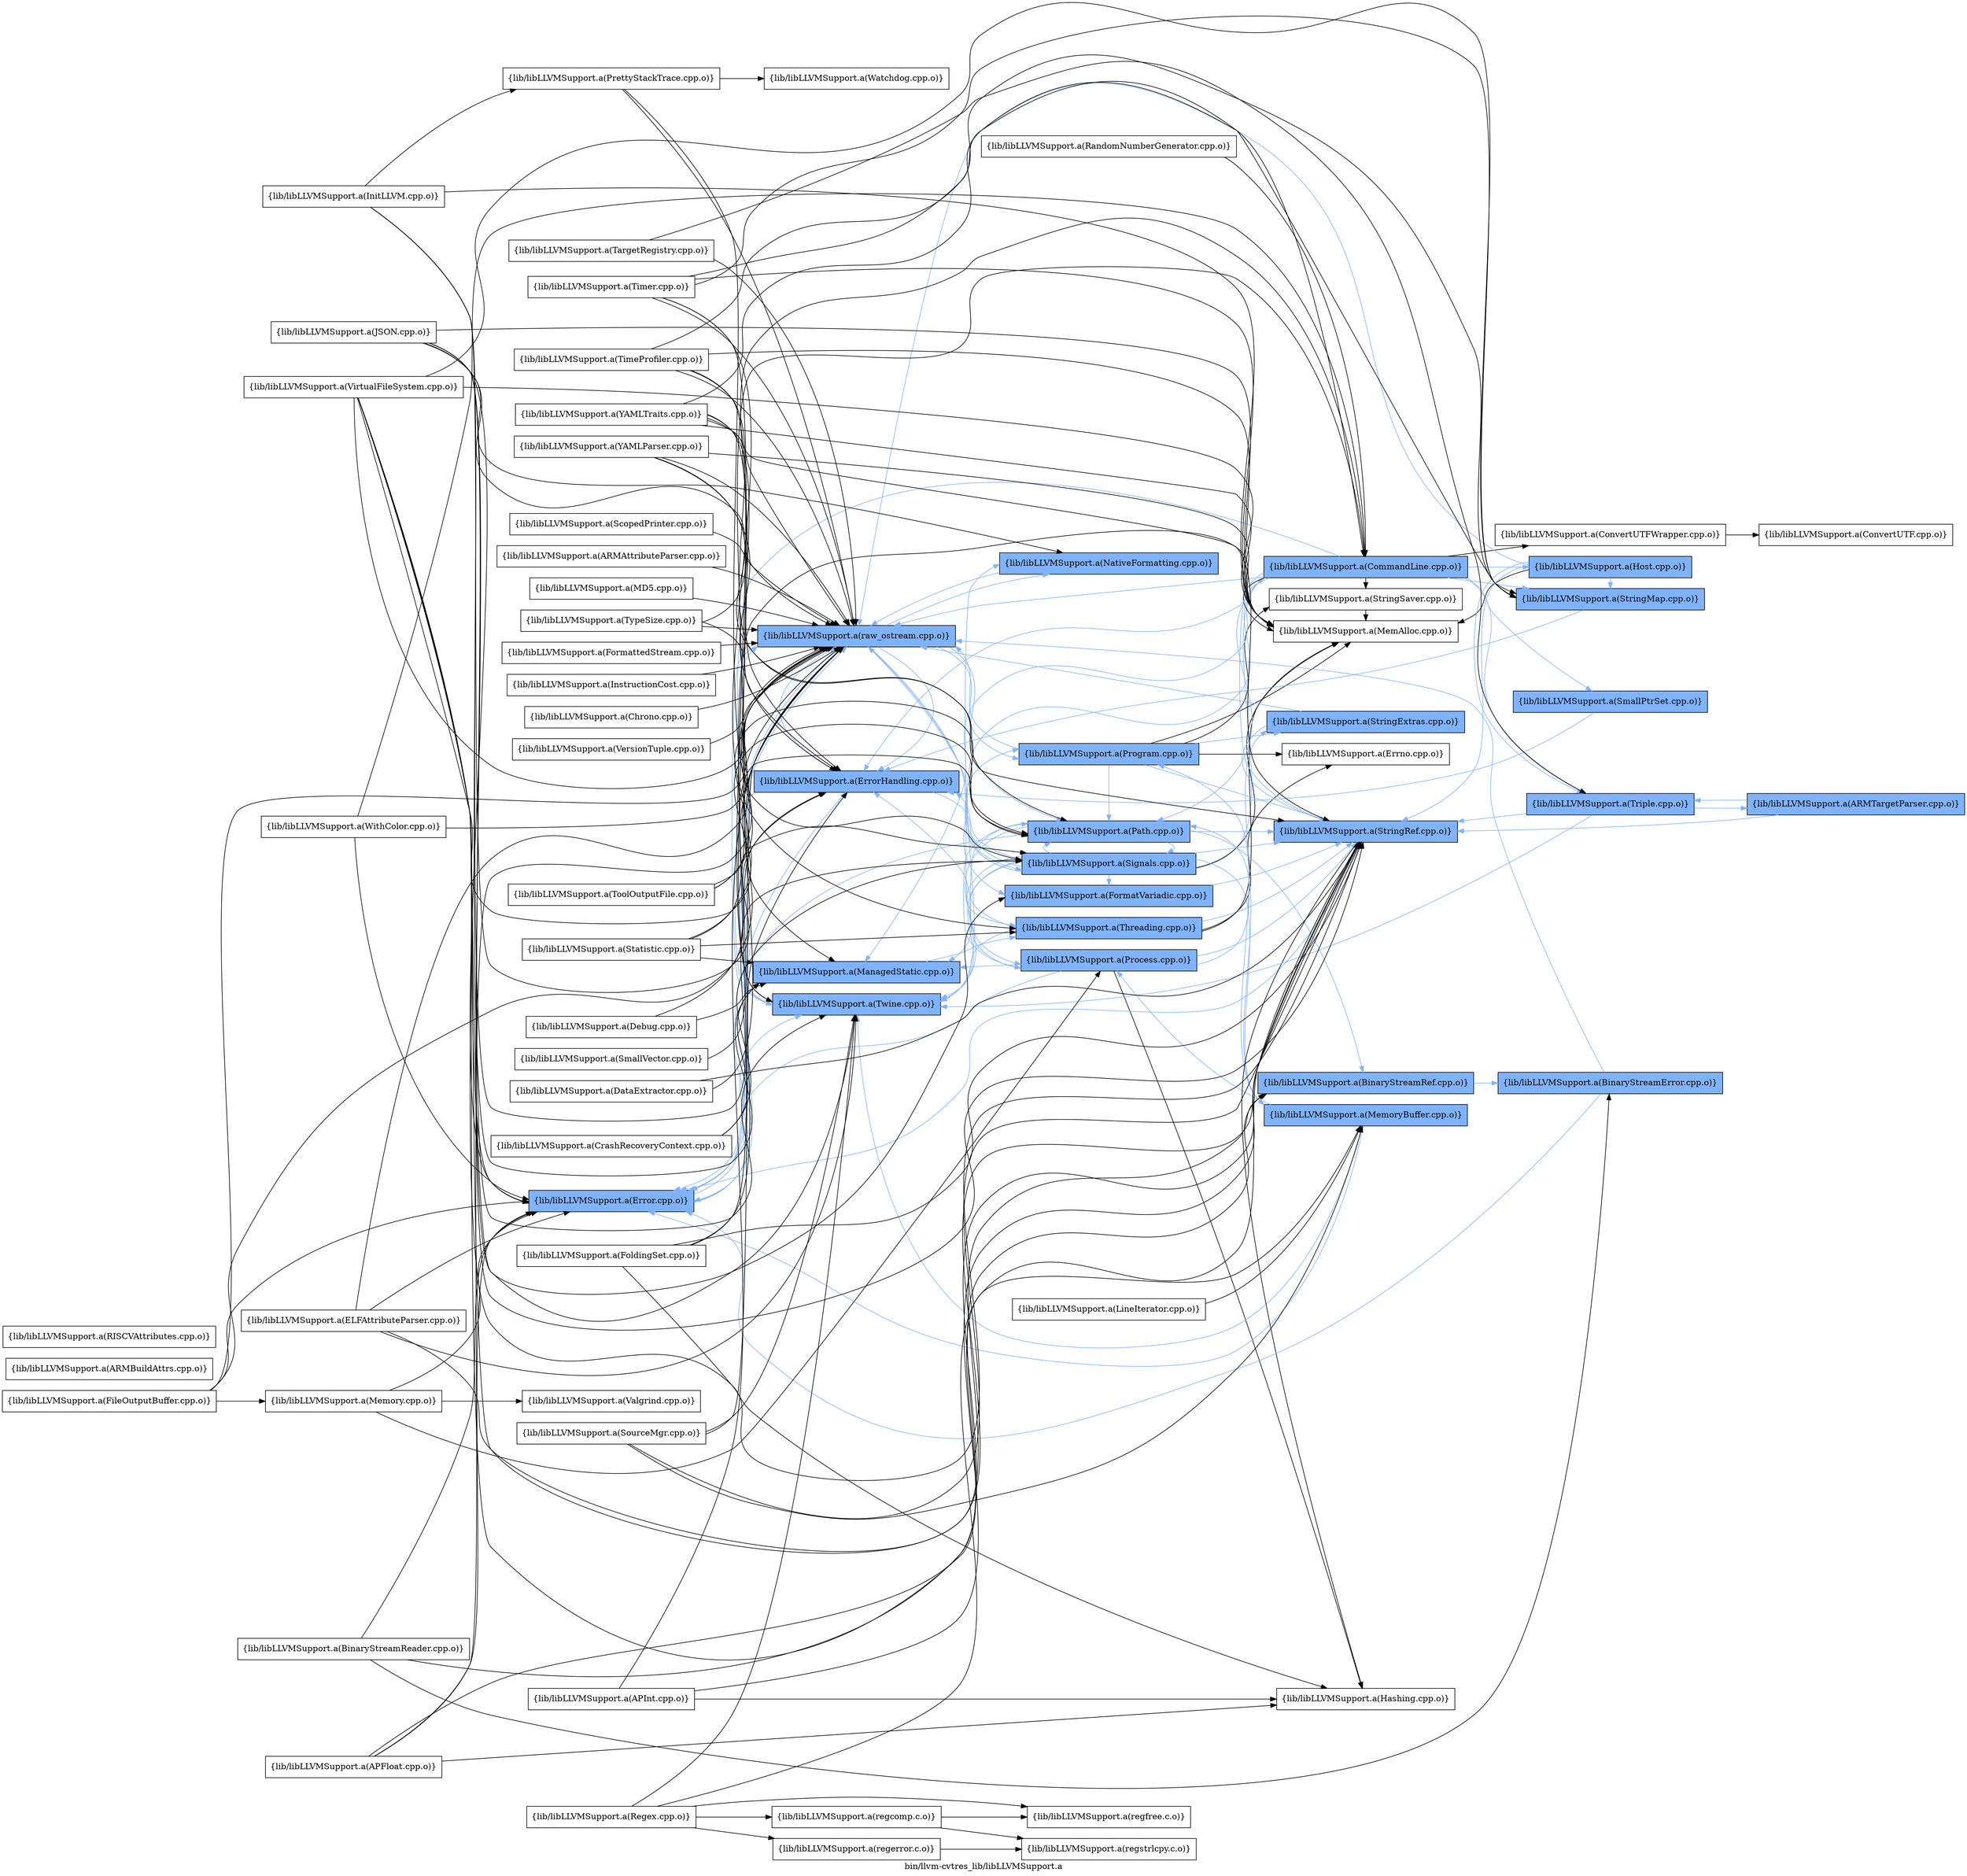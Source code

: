 digraph "bin/llvm-cvtres_lib/libLLVMSupport.a" {
	label="bin/llvm-cvtres_lib/libLLVMSupport.a";
	rankdir=LR;
	{ rank=same; Node0x5557162ad3a8;  }
	{ rank=same; Node0x5557162ad7b8; Node0x5557162afb08; Node0x5557162b3208; Node0x5557162b0e68;  }
	{ rank=same; Node0x5557162ab648; Node0x5557162aa978; Node0x5557162af658; Node0x5557162aa2e8; Node0x5557162afbf8; Node0x5557162b3cf8; Node0x5557162b2bc8;  }
	{ rank=same; Node0x5557162b0b98; Node0x5557162b0c88; Node0x5557162b1408; Node0x5557162af888; Node0x5557162b2498; Node0x5557162b08c8; Node0x5557162ac318; Node0x5557162b3b18; Node0x5557162b1458;  }
	{ rank=same; Node0x5557162adb78; Node0x5557162b1a98; Node0x5557162b0788; Node0x5557162abc38; Node0x5557162af6a8; Node0x5557162af9c8;  }
	{ rank=same; Node0x5557162ad3a8;  }
	{ rank=same; Node0x5557162ad7b8; Node0x5557162afb08; Node0x5557162b3208; Node0x5557162b0e68;  }
	{ rank=same; Node0x5557162ab648; Node0x5557162aa978; Node0x5557162af658; Node0x5557162aa2e8; Node0x5557162afbf8; Node0x5557162b3cf8; Node0x5557162b2bc8;  }
	{ rank=same; Node0x5557162b0b98; Node0x5557162b0c88; Node0x5557162b1408; Node0x5557162af888; Node0x5557162b2498; Node0x5557162b08c8; Node0x5557162ac318; Node0x5557162b3b18; Node0x5557162b1458;  }
	{ rank=same; Node0x5557162adb78; Node0x5557162b1a98; Node0x5557162b0788; Node0x5557162abc38; Node0x5557162af6a8; Node0x5557162af9c8;  }

	Node0x5557162ad3a8 [shape=record,shape=box,group=1,style=filled,fillcolor="0.600000 0.5 1",label="{lib/libLLVMSupport.a(Error.cpp.o)}"];
	Node0x5557162ad3a8 -> Node0x5557162ad7b8[color="0.600000 0.5 1"];
	Node0x5557162ad3a8 -> Node0x5557162afb08[color="0.600000 0.5 1"];
	Node0x5557162ad3a8 -> Node0x5557162b3208[color="0.600000 0.5 1"];
	Node0x5557162ad3a8 -> Node0x5557162b0e68[color="0.600000 0.5 1"];
	Node0x5557162ae6b8 [shape=record,shape=box,group=0,label="{lib/libLLVMSupport.a(FileOutputBuffer.cpp.o)}"];
	Node0x5557162ae6b8 -> Node0x5557162ad3a8;
	Node0x5557162ae6b8 -> Node0x5557162b0e68;
	Node0x5557162ae6b8 -> Node0x5557162af3d8;
	Node0x5557162ae6b8 -> Node0x5557162afbf8;
	Node0x5557162af388 [shape=record,shape=box,group=0,label="{lib/libLLVMSupport.a(InitLLVM.cpp.o)}"];
	Node0x5557162af388 -> Node0x5557162ad7b8;
	Node0x5557162af388 -> Node0x5557162afb08;
	Node0x5557162af388 -> Node0x5557162b0c88;
	Node0x5557162af388 -> Node0x5557162aaa68;
	Node0x5557162af388 -> Node0x5557162ab648;
	Node0x5557162b0c88 [shape=record,shape=box,group=0,label="{lib/libLLVMSupport.a(MemAlloc.cpp.o)}"];
	Node0x5557162b1408 [shape=record,shape=box,group=1,style=filled,fillcolor="0.600000 0.5 1",label="{lib/libLLVMSupport.a(MemoryBuffer.cpp.o)}"];
	Node0x5557162b1408 -> Node0x5557162ad3a8[color="0.600000 0.5 1"];
	Node0x5557162b1408 -> Node0x5557162b3208[color="0.600000 0.5 1"];
	Node0x5557162b1408 -> Node0x5557162afbf8[color="0.600000 0.5 1"];
	Node0x5557162b1408 -> Node0x5557162b3cf8[color="0.600000 0.5 1"];
	Node0x5557162b1408 -> Node0x5557162b2bc8[color="0.600000 0.5 1"];
	Node0x5557162b36b8 [shape=record,shape=box,group=0,label="{lib/libLLVMSupport.a(ScopedPrinter.cpp.o)}"];
	Node0x5557162b36b8 -> Node0x5557162b0e68;
	Node0x5557162af888 [shape=record,shape=box,group=1,style=filled,fillcolor="0.600000 0.5 1",label="{lib/libLLVMSupport.a(StringRef.cpp.o)}"];
	Node0x5557162af888 -> Node0x5557162ad3a8[color="0.600000 0.5 1"];
	Node0x5557162af888 -> Node0x5557162ac318;
	Node0x5557162b3208 [shape=record,shape=box,group=1,style=filled,fillcolor="0.600000 0.5 1",label="{lib/libLLVMSupport.a(Twine.cpp.o)}"];
	Node0x5557162b3208 -> Node0x5557162b0e68[color="0.600000 0.5 1"];
	Node0x5557162b0e68 [shape=record,shape=box,group=1,style=filled,fillcolor="0.600000 0.5 1",label="{lib/libLLVMSupport.a(raw_ostream.cpp.o)}"];
	Node0x5557162b0e68 -> Node0x5557162ad3a8[color="0.600000 0.5 1"];
	Node0x5557162b0e68 -> Node0x5557162ad7b8[color="0.600000 0.5 1"];
	Node0x5557162b0e68 -> Node0x5557162af658[color="0.600000 0.5 1"];
	Node0x5557162b0e68 -> Node0x5557162aa2e8[color="0.600000 0.5 1"];
	Node0x5557162b0e68 -> Node0x5557162b3208[color="0.600000 0.5 1"];
	Node0x5557162b0e68 -> Node0x5557162afbf8[color="0.600000 0.5 1"];
	Node0x5557162b0e68 -> Node0x5557162b3cf8[color="0.600000 0.5 1"];
	Node0x5557162b0e68 -> Node0x5557162b2bc8[color="0.600000 0.5 1"];
	Node0x5557162afbf8 [shape=record,shape=box,group=1,style=filled,fillcolor="0.600000 0.5 1",label="{lib/libLLVMSupport.a(Path.cpp.o)}"];
	Node0x5557162afbf8 -> Node0x5557162b08c8[color="0.600000 0.5 1"];
	Node0x5557162afbf8 -> Node0x5557162ad3a8[color="0.600000 0.5 1"];
	Node0x5557162afbf8 -> Node0x5557162af888[color="0.600000 0.5 1"];
	Node0x5557162afbf8 -> Node0x5557162b3208[color="0.600000 0.5 1"];
	Node0x5557162afbf8 -> Node0x5557162b3cf8[color="0.600000 0.5 1"];
	Node0x5557162afbf8 -> Node0x5557162ab648[color="0.600000 0.5 1"];
	Node0x5557162af9c8 [shape=record,shape=box,group=1,style=filled,fillcolor="0.600000 0.5 1",label="{lib/libLLVMSupport.a(BinaryStreamError.cpp.o)}"];
	Node0x5557162af9c8 -> Node0x5557162ad3a8[color="0.600000 0.5 1"];
	Node0x5557162af9c8 -> Node0x5557162b0e68[color="0.600000 0.5 1"];
	Node0x5557162b1048 [shape=record,shape=box,group=0,label="{lib/libLLVMSupport.a(BinaryStreamReader.cpp.o)}"];
	Node0x5557162b1048 -> Node0x5557162af9c8;
	Node0x5557162b1048 -> Node0x5557162b08c8;
	Node0x5557162b1048 -> Node0x5557162ad3a8;
	Node0x5557162b08c8 [shape=record,shape=box,group=1,style=filled,fillcolor="0.600000 0.5 1",label="{lib/libLLVMSupport.a(BinaryStreamRef.cpp.o)}"];
	Node0x5557162b08c8 -> Node0x5557162af9c8[color="0.600000 0.5 1"];
	Node0x5557162adb78 [shape=record,shape=box,group=0,label="{lib/libLLVMSupport.a(ConvertUTFWrapper.cpp.o)}"];
	Node0x5557162adb78 -> Node0x5557162ace58;
	Node0x5557162af658 [shape=record,shape=box,group=1,style=filled,fillcolor="0.600000 0.5 1",label="{lib/libLLVMSupport.a(FormatVariadic.cpp.o)}"];
	Node0x5557162af658 -> Node0x5557162af888[color="0.600000 0.5 1"];
	Node0x5557162aa2e8 [shape=record,shape=box,group=1,style=filled,fillcolor="0.600000 0.5 1",label="{lib/libLLVMSupport.a(NativeFormatting.cpp.o)}"];
	Node0x5557162aa2e8 -> Node0x5557162b0e68[color="0.600000 0.5 1"];
	Node0x5557162afb08 [shape=record,shape=box,group=1,style=filled,fillcolor="0.600000 0.5 1",label="{lib/libLLVMSupport.a(ManagedStatic.cpp.o)}"];
	Node0x5557162afb08 -> Node0x5557162aa978[color="0.600000 0.5 1"];
	Node0x5557162abc38 [shape=record,shape=box,group=1,style=filled,fillcolor="0.600000 0.5 1",label="{lib/libLLVMSupport.a(Triple.cpp.o)}"];
	Node0x5557162abc38 -> Node0x5557162af888[color="0.600000 0.5 1"];
	Node0x5557162abc38 -> Node0x5557162ab508[color="0.600000 0.5 1"];
	Node0x5557162abc38 -> Node0x5557162b3208[color="0.600000 0.5 1"];
	Node0x5557162ad7b8 [shape=record,shape=box,group=1,style=filled,fillcolor="0.600000 0.5 1",label="{lib/libLLVMSupport.a(ErrorHandling.cpp.o)}"];
	Node0x5557162ad7b8 -> Node0x5557162b3208[color="0.600000 0.5 1"];
	Node0x5557162ad7b8 -> Node0x5557162b0e68[color="0.600000 0.5 1"];
	Node0x5557162ad7b8 -> Node0x5557162ab648[color="0.600000 0.5 1"];
	Node0x5557162af6a8 [shape=record,shape=box,group=1,style=filled,fillcolor="0.600000 0.5 1",label="{lib/libLLVMSupport.a(Host.cpp.o)}"];
	Node0x5557162af6a8 -> Node0x5557162b0c88;
	Node0x5557162af6a8 -> Node0x5557162b0788[color="0.600000 0.5 1"];
	Node0x5557162af6a8 -> Node0x5557162af888[color="0.600000 0.5 1"];
	Node0x5557162af6a8 -> Node0x5557162abc38[color="0.600000 0.5 1"];
	Node0x5557162af6a8 -> Node0x5557162b0e68[color="0.600000 0.5 1"];
	Node0x5557162afc98 [shape=record,shape=box,group=0,label="{lib/libLLVMSupport.a(ARMBuildAttrs.cpp.o)}"];
	Node0x5557162b32a8 [shape=record,shape=box,group=0,label="{lib/libLLVMSupport.a(RISCVAttributes.cpp.o)}"];
	Node0x5557162b0788 [shape=record,shape=box,group=1,style=filled,fillcolor="0.600000 0.5 1",label="{lib/libLLVMSupport.a(StringMap.cpp.o)}"];
	Node0x5557162b0788 -> Node0x5557162ad7b8[color="0.600000 0.5 1"];
	Node0x5557162b1a98 [shape=record,shape=box,group=1,style=filled,fillcolor="0.600000 0.5 1",label="{lib/libLLVMSupport.a(SmallPtrSet.cpp.o)}"];
	Node0x5557162b1a98 -> Node0x5557162ad7b8[color="0.600000 0.5 1"];
	Node0x5557162b1458 [shape=record,shape=box,group=0,label="{lib/libLLVMSupport.a(StringSaver.cpp.o)}"];
	Node0x5557162b1458 -> Node0x5557162b0c88;
	Node0x5557162b0148 [shape=record,shape=box,group=0,label="{lib/libLLVMSupport.a(ARMAttributeParser.cpp.o)}"];
	Node0x5557162b0148 -> Node0x5557162b0e68;
	Node0x5557162b0b98 [shape=record,shape=box,group=1,style=filled,fillcolor="0.600000 0.5 1",label="{lib/libLLVMSupport.a(CommandLine.cpp.o)}"];
	Node0x5557162b0b98 -> Node0x5557162adb78;
	Node0x5557162b0b98 -> Node0x5557162ad3a8[color="0.600000 0.5 1"];
	Node0x5557162b0b98 -> Node0x5557162ad7b8[color="0.600000 0.5 1"];
	Node0x5557162b0b98 -> Node0x5557162afb08[color="0.600000 0.5 1"];
	Node0x5557162b0b98 -> Node0x5557162b0c88;
	Node0x5557162b0b98 -> Node0x5557162b1a98[color="0.600000 0.5 1"];
	Node0x5557162b0b98 -> Node0x5557162b0788[color="0.600000 0.5 1"];
	Node0x5557162b0b98 -> Node0x5557162b1458;
	Node0x5557162b0b98 -> Node0x5557162af888[color="0.600000 0.5 1"];
	Node0x5557162b0b98 -> Node0x5557162abc38[color="0.600000 0.5 1"];
	Node0x5557162b0b98 -> Node0x5557162b3208[color="0.600000 0.5 1"];
	Node0x5557162b0b98 -> Node0x5557162b0e68[color="0.600000 0.5 1"];
	Node0x5557162b0b98 -> Node0x5557162af6a8[color="0.600000 0.5 1"];
	Node0x5557162b0b98 -> Node0x5557162afbf8[color="0.600000 0.5 1"];
	Node0x5557162ace58 [shape=record,shape=box,group=0,label="{lib/libLLVMSupport.a(ConvertUTF.cpp.o)}"];
	Node0x5557162acc28 [shape=record,shape=box,group=0,label="{lib/libLLVMSupport.a(DataExtractor.cpp.o)}"];
	Node0x5557162acc28 -> Node0x5557162af888;
	Node0x5557162acc28 -> Node0x5557162b0e68;
	Node0x5557162ac368 [shape=record,shape=box,group=0,label="{lib/libLLVMSupport.a(ELFAttributeParser.cpp.o)}"];
	Node0x5557162ac368 -> Node0x5557162ad3a8;
	Node0x5557162ac368 -> Node0x5557162af888;
	Node0x5557162ac368 -> Node0x5557162b3208;
	Node0x5557162ac368 -> Node0x5557162b0e68;
	Node0x5557162ab648 [shape=record,shape=box,group=1,style=filled,fillcolor="0.600000 0.5 1",label="{lib/libLLVMSupport.a(Signals.cpp.o)}"];
	Node0x5557162ab648 -> Node0x5557162b0b98[color="0.600000 0.5 1"];
	Node0x5557162ab648 -> Node0x5557162ad7b8[color="0.600000 0.5 1"];
	Node0x5557162ab648 -> Node0x5557162af658[color="0.600000 0.5 1"];
	Node0x5557162ab648 -> Node0x5557162afb08[color="0.600000 0.5 1"];
	Node0x5557162ab648 -> Node0x5557162b0c88;
	Node0x5557162ab648 -> Node0x5557162b1408[color="0.600000 0.5 1"];
	Node0x5557162ab648 -> Node0x5557162aa2e8[color="0.600000 0.5 1"];
	Node0x5557162ab648 -> Node0x5557162af888[color="0.600000 0.5 1"];
	Node0x5557162ab648 -> Node0x5557162b3208[color="0.600000 0.5 1"];
	Node0x5557162ab648 -> Node0x5557162b0e68[color="0.600000 0.5 1"];
	Node0x5557162ab648 -> Node0x5557162afbf8[color="0.600000 0.5 1"];
	Node0x5557162ab648 -> Node0x5557162b2bc8[color="0.600000 0.5 1"];
	Node0x5557162ab648 -> Node0x5557162aa978[color="0.600000 0.5 1"];
	Node0x5557162ae398 [shape=record,shape=box,group=0,label="{lib/libLLVMSupport.a(Debug.cpp.o)}"];
	Node0x5557162ae398 -> Node0x5557162afb08;
	Node0x5557162ae398 -> Node0x5557162b0e68;
	Node0x5557162af3d8 [shape=record,shape=box,group=0,label="{lib/libLLVMSupport.a(Memory.cpp.o)}"];
	Node0x5557162af3d8 -> Node0x5557162ad3a8;
	Node0x5557162af3d8 -> Node0x5557162b3cf8;
	Node0x5557162af3d8 -> Node0x5557162aaa18;
	Node0x5557162aaa68 [shape=record,shape=box,group=0,label="{lib/libLLVMSupport.a(PrettyStackTrace.cpp.o)}"];
	Node0x5557162aaa68 -> Node0x5557162b0e68;
	Node0x5557162aaa68 -> Node0x5557162ab648;
	Node0x5557162aaa68 -> Node0x5557162ae078;
	Node0x5557162aa978 [shape=record,shape=box,group=1,style=filled,fillcolor="0.600000 0.5 1",label="{lib/libLLVMSupport.a(Threading.cpp.o)}"];
	Node0x5557162aa978 -> Node0x5557162ad7b8[color="0.600000 0.5 1"];
	Node0x5557162aa978 -> Node0x5557162b0c88;
	Node0x5557162aa978 -> Node0x5557162af888[color="0.600000 0.5 1"];
	Node0x5557162aa978 -> Node0x5557162b3208[color="0.600000 0.5 1"];
	Node0x5557162aa978 -> Node0x5557162b2498;
	Node0x5557162b3cf8 [shape=record,shape=box,group=1,style=filled,fillcolor="0.600000 0.5 1",label="{lib/libLLVMSupport.a(Process.cpp.o)}"];
	Node0x5557162b3cf8 -> Node0x5557162ad3a8[color="0.600000 0.5 1"];
	Node0x5557162b3cf8 -> Node0x5557162afb08[color="0.600000 0.5 1"];
	Node0x5557162b3cf8 -> Node0x5557162af888[color="0.600000 0.5 1"];
	Node0x5557162b3cf8 -> Node0x5557162ac318;
	Node0x5557162b3cf8 -> Node0x5557162afbf8[color="0.600000 0.5 1"];
	Node0x5557162b3cf8 -> Node0x5557162b3b18[color="0.600000 0.5 1"];
	Node0x5557162b2bc8 [shape=record,shape=box,group=1,style=filled,fillcolor="0.600000 0.5 1",label="{lib/libLLVMSupport.a(Program.cpp.o)}"];
	Node0x5557162b2bc8 -> Node0x5557162b0c88;
	Node0x5557162b2bc8 -> Node0x5557162b1458;
	Node0x5557162b2bc8 -> Node0x5557162af888[color="0.600000 0.5 1"];
	Node0x5557162b2bc8 -> Node0x5557162b0e68[color="0.600000 0.5 1"];
	Node0x5557162b2bc8 -> Node0x5557162afbf8[color="0.600000 0.5 1"];
	Node0x5557162b2bc8 -> Node0x5557162b3b18[color="0.600000 0.5 1"];
	Node0x5557162b2bc8 -> Node0x5557162b2498;
	Node0x5557162ae078 [shape=record,shape=box,group=0,label="{lib/libLLVMSupport.a(Watchdog.cpp.o)}"];
	Node0x5557162b27b8 [shape=record,shape=box,group=0,label="{lib/libLLVMSupport.a(SmallVector.cpp.o)}"];
	Node0x5557162b27b8 -> Node0x5557162ad7b8;
	Node0x5557162b0cd8 [shape=record,shape=box,group=0,label="{lib/libLLVMSupport.a(SourceMgr.cpp.o)}"];
	Node0x5557162b0cd8 -> Node0x5557162b1408;
	Node0x5557162b0cd8 -> Node0x5557162af888;
	Node0x5557162b0cd8 -> Node0x5557162b3208;
	Node0x5557162b0cd8 -> Node0x5557162b0e68;
	Node0x5557162ac318 [shape=record,shape=box,group=0,label="{lib/libLLVMSupport.a(Hashing.cpp.o)}"];
	Node0x5557162ab0a8 [shape=record,shape=box,group=0,label="{lib/libLLVMSupport.a(APFloat.cpp.o)}"];
	Node0x5557162ab0a8 -> Node0x5557162ad3a8;
	Node0x5557162ab0a8 -> Node0x5557162af888;
	Node0x5557162ab0a8 -> Node0x5557162ac318;
	Node0x5557162ab0a8 -> Node0x5557162b0e68;
	Node0x5557162aa928 [shape=record,shape=box,group=0,label="{lib/libLLVMSupport.a(APInt.cpp.o)}"];
	Node0x5557162aa928 -> Node0x5557162af888;
	Node0x5557162aa928 -> Node0x5557162ac318;
	Node0x5557162aa928 -> Node0x5557162b0e68;
	Node0x5557162aa338 [shape=record,shape=box,group=0,label="{lib/libLLVMSupport.a(FoldingSet.cpp.o)}"];
	Node0x5557162aa338 -> Node0x5557162ad7b8;
	Node0x5557162aa338 -> Node0x5557162b0c88;
	Node0x5557162aa338 -> Node0x5557162af888;
	Node0x5557162aa338 -> Node0x5557162ac318;
	Node0x5557162ab508 [shape=record,shape=box,group=1,style=filled,fillcolor="0.600000 0.5 1",label="{lib/libLLVMSupport.a(ARMTargetParser.cpp.o)}"];
	Node0x5557162ab508 -> Node0x5557162af888[color="0.600000 0.5 1"];
	Node0x5557162ab508 -> Node0x5557162abc38[color="0.600000 0.5 1"];
	Node0x5557162b3988 [shape=record,shape=box,group=0,label="{lib/libLLVMSupport.a(TypeSize.cpp.o)}"];
	Node0x5557162b3988 -> Node0x5557162b0b98;
	Node0x5557162b3988 -> Node0x5557162ad7b8;
	Node0x5557162b3988 -> Node0x5557162b0e68;
	Node0x5557162b1908 [shape=record,shape=box,group=0,label="{lib/libLLVMSupport.a(VirtualFileSystem.cpp.o)}"];
	Node0x5557162b1908 -> Node0x5557162b08c8;
	Node0x5557162b1908 -> Node0x5557162ad3a8;
	Node0x5557162b1908 -> Node0x5557162b0c88;
	Node0x5557162b1908 -> Node0x5557162b1408;
	Node0x5557162b1908 -> Node0x5557162b0788;
	Node0x5557162b1908 -> Node0x5557162af888;
	Node0x5557162b1908 -> Node0x5557162b3208;
	Node0x5557162b1908 -> Node0x5557162b0e68;
	Node0x5557162b1908 -> Node0x5557162afbf8;
	Node0x5557162b2038 [shape=record,shape=box,group=0,label="{lib/libLLVMSupport.a(WithColor.cpp.o)}"];
	Node0x5557162b2038 -> Node0x5557162b0b98;
	Node0x5557162b2038 -> Node0x5557162ad3a8;
	Node0x5557162b2038 -> Node0x5557162b0e68;
	Node0x5557162b25d8 [shape=record,shape=box,group=0,label="{lib/libLLVMSupport.a(YAMLParser.cpp.o)}"];
	Node0x5557162b25d8 -> Node0x5557162ad7b8;
	Node0x5557162b25d8 -> Node0x5557162b0c88;
	Node0x5557162b25d8 -> Node0x5557162af888;
	Node0x5557162b25d8 -> Node0x5557162b0e68;
	Node0x5557162aaa18 [shape=record,shape=box,group=0,label="{lib/libLLVMSupport.a(Valgrind.cpp.o)}"];
	Node0x5557162b3398 [shape=record,shape=box,group=0,label="{lib/libLLVMSupport.a(MD5.cpp.o)}"];
	Node0x5557162b3398 -> Node0x5557162b0e68;
	Node0x5557162b3b18 [shape=record,shape=box,group=1,style=filled,fillcolor="0.600000 0.5 1",label="{lib/libLLVMSupport.a(StringExtras.cpp.o)}"];
	Node0x5557162b3b18 -> Node0x5557162af888[color="0.600000 0.5 1"];
	Node0x5557162b3b18 -> Node0x5557162b0e68[color="0.600000 0.5 1"];
	Node0x5557162b1b38 [shape=record,shape=box,group=0,label="{lib/libLLVMSupport.a(CrashRecoveryContext.cpp.o)}"];
	Node0x5557162b1b38 -> Node0x5557162afb08;
	Node0x5557162b1b38 -> Node0x5557162ab648;
	Node0x5557162b2498 [shape=record,shape=box,group=0,label="{lib/libLLVMSupport.a(Errno.cpp.o)}"];
	Node0x5557162ac2c8 [shape=record,shape=box,group=0,label="{lib/libLLVMSupport.a(TargetRegistry.cpp.o)}"];
	Node0x5557162ac2c8 -> Node0x5557162abc38;
	Node0x5557162ac2c8 -> Node0x5557162b0e68;
	Node0x5557162b0b48 [shape=record,shape=box,group=0,label="{lib/libLLVMSupport.a(FormattedStream.cpp.o)}"];
	Node0x5557162b0b48 -> Node0x5557162b0e68;
	Node0x5557162af248 [shape=record,shape=box,group=0,label="{lib/libLLVMSupport.a(Regex.cpp.o)}"];
	Node0x5557162af248 -> Node0x5557162af888;
	Node0x5557162af248 -> Node0x5557162b3208;
	Node0x5557162af248 -> Node0x5557162af798;
	Node0x5557162af248 -> Node0x5557162b2fd8;
	Node0x5557162af248 -> Node0x5557162b23f8;
	Node0x5557162af798 [shape=record,shape=box,group=0,label="{lib/libLLVMSupport.a(regcomp.c.o)}"];
	Node0x5557162af798 -> Node0x5557162b3de8;
	Node0x5557162af798 -> Node0x5557162b2fd8;
	Node0x5557162b2fd8 [shape=record,shape=box,group=0,label="{lib/libLLVMSupport.a(regfree.c.o)}"];
	Node0x5557162b23f8 [shape=record,shape=box,group=0,label="{lib/libLLVMSupport.a(regerror.c.o)}"];
	Node0x5557162b23f8 -> Node0x5557162b3de8;
	Node0x5557162b3de8 [shape=record,shape=box,group=0,label="{lib/libLLVMSupport.a(regstrlcpy.c.o)}"];
	Node0x5557162b0288 [shape=record,shape=box,group=0,label="{lib/libLLVMSupport.a(InstructionCost.cpp.o)}"];
	Node0x5557162b0288 -> Node0x5557162b0e68;
	Node0x5557162ad538 [shape=record,shape=box,group=0,label="{lib/libLLVMSupport.a(ToolOutputFile.cpp.o)}"];
	Node0x5557162ad538 -> Node0x5557162b0e68;
	Node0x5557162ad538 -> Node0x5557162afbf8;
	Node0x5557162ad538 -> Node0x5557162ab648;
	Node0x5557162af478 [shape=record,shape=box,group=0,label="{lib/libLLVMSupport.a(RandomNumberGenerator.cpp.o)}"];
	Node0x5557162af478 -> Node0x5557162b0b98;
	Node0x5557162b2448 [shape=record,shape=box,group=0,label="{lib/libLLVMSupport.a(Statistic.cpp.o)}"];
	Node0x5557162b2448 -> Node0x5557162b0b98;
	Node0x5557162b2448 -> Node0x5557162afb08;
	Node0x5557162b2448 -> Node0x5557162b0e68;
	Node0x5557162b2448 -> Node0x5557162aa978;
	Node0x5557162b30c8 [shape=record,shape=box,group=0,label="{lib/libLLVMSupport.a(Timer.cpp.o)}"];
	Node0x5557162b30c8 -> Node0x5557162b0b98;
	Node0x5557162b30c8 -> Node0x5557162afb08;
	Node0x5557162b30c8 -> Node0x5557162b0c88;
	Node0x5557162b30c8 -> Node0x5557162b0788;
	Node0x5557162b30c8 -> Node0x5557162b0e68;
	Node0x5557162b30c8 -> Node0x5557162aa978;
	Node0x5557162b2088 [shape=record,shape=box,group=0,label="{lib/libLLVMSupport.a(TimeProfiler.cpp.o)}"];
	Node0x5557162b2088 -> Node0x5557162b0c88;
	Node0x5557162b2088 -> Node0x5557162b0788;
	Node0x5557162b2088 -> Node0x5557162b3208;
	Node0x5557162b2088 -> Node0x5557162b0e68;
	Node0x5557162b2088 -> Node0x5557162afbf8;
	Node0x5557162b3b68 [shape=record,shape=box,group=0,label="{lib/libLLVMSupport.a(JSON.cpp.o)}"];
	Node0x5557162b3b68 -> Node0x5557162ad3a8;
	Node0x5557162b3b68 -> Node0x5557162af658;
	Node0x5557162b3b68 -> Node0x5557162b0c88;
	Node0x5557162b3b68 -> Node0x5557162aa2e8;
	Node0x5557162b3b68 -> Node0x5557162af888;
	Node0x5557162b3b68 -> Node0x5557162b3208;
	Node0x5557162b3b68 -> Node0x5557162b0e68;
	Node0x5557162b32f8 [shape=record,shape=box,group=0,label="{lib/libLLVMSupport.a(Chrono.cpp.o)}"];
	Node0x5557162b32f8 -> Node0x5557162b0e68;
	Node0x5557162ad858 [shape=record,shape=box,group=0,label="{lib/libLLVMSupport.a(YAMLTraits.cpp.o)}"];
	Node0x5557162ad858 -> Node0x5557162ad7b8;
	Node0x5557162ad858 -> Node0x5557162b0c88;
	Node0x5557162ad858 -> Node0x5557162b0788;
	Node0x5557162ad858 -> Node0x5557162af888;
	Node0x5557162ad858 -> Node0x5557162b3208;
	Node0x5557162ad858 -> Node0x5557162b0e68;
	Node0x5557162ad038 [shape=record,shape=box,group=0,label="{lib/libLLVMSupport.a(LineIterator.cpp.o)}"];
	Node0x5557162ad038 -> Node0x5557162b1408;
	Node0x5557162ae618 [shape=record,shape=box,group=0,label="{lib/libLLVMSupport.a(VersionTuple.cpp.o)}"];
	Node0x5557162ae618 -> Node0x5557162b0e68;
}
